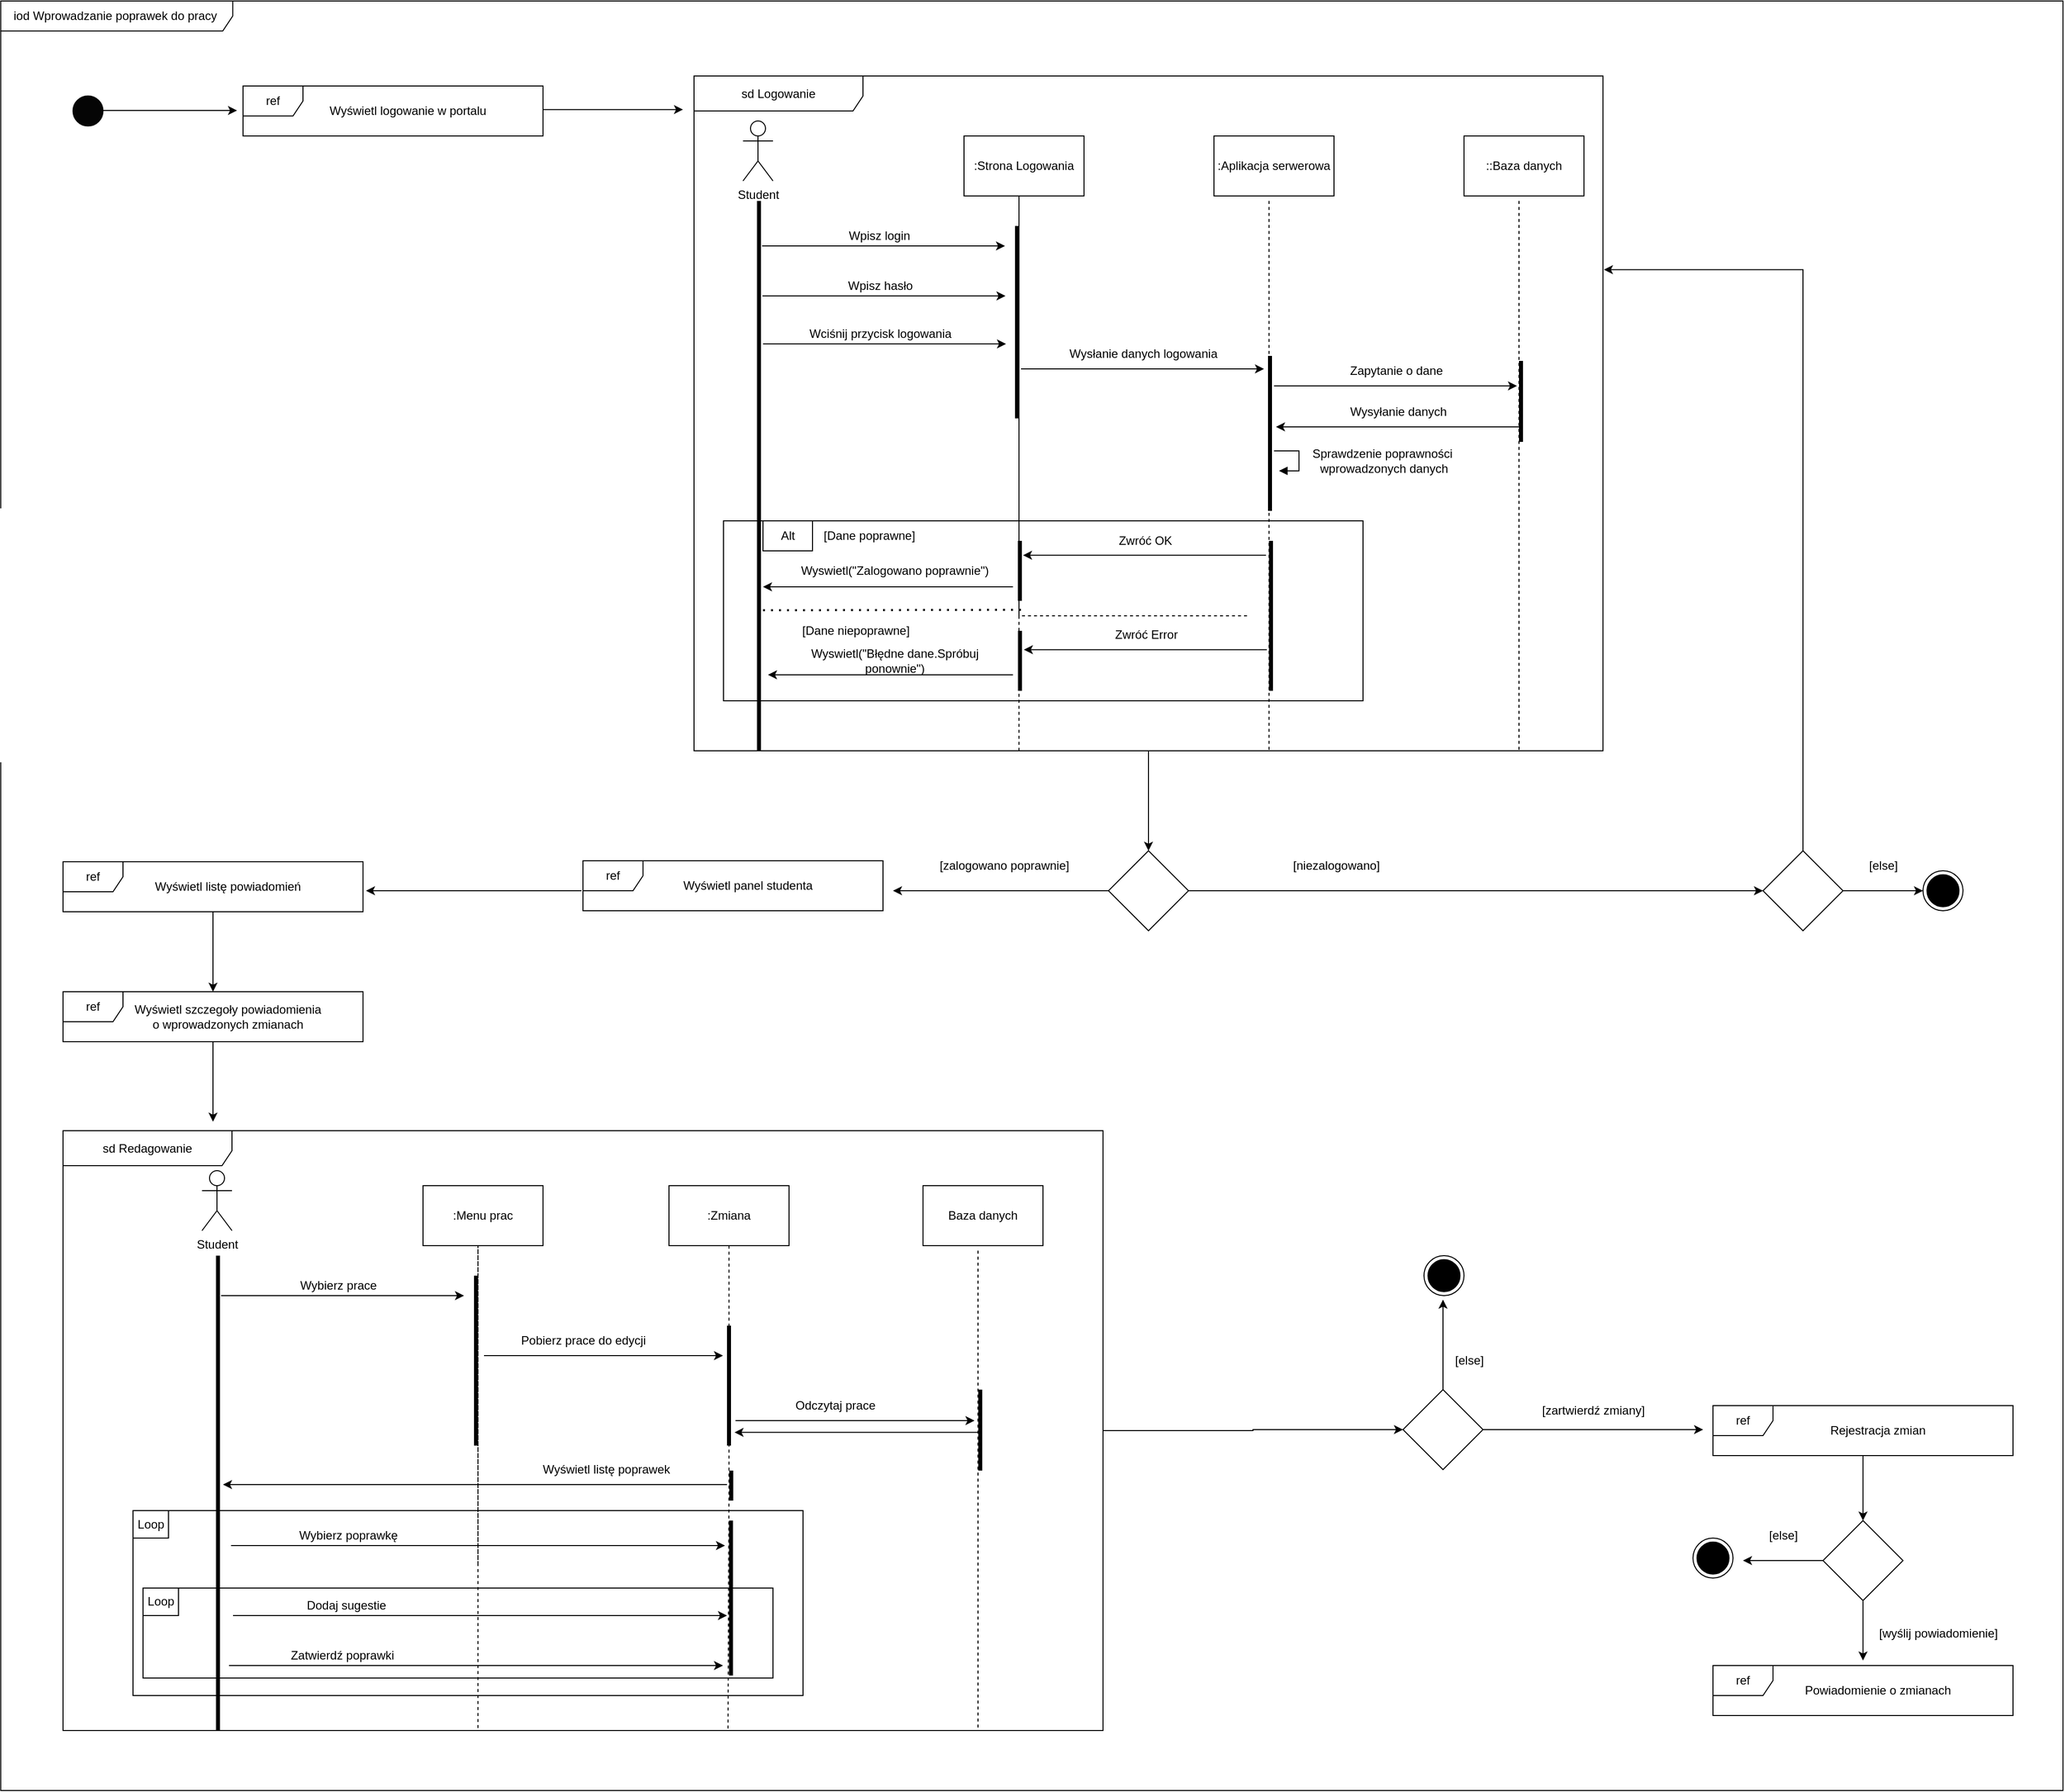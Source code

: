 <mxfile version="14.1.8" type="device"><diagram id="LuXbMqIxZEXE0NkRJSe5" name="Strona-1"><mxGraphModel dx="1024" dy="592" grid="1" gridSize="10" guides="1" tooltips="1" connect="1" arrows="1" fold="1" page="1" pageScale="1" pageWidth="827" pageHeight="1169" math="0" shadow="0"><root><mxCell id="0"/><mxCell id="1" parent="0"/><mxCell id="I01wCm5r6dckftaEASIO-166" value="sd Redagowanie" style="shape=umlFrame;whiteSpace=wrap;html=1;fillColor=none;gradientColor=none;width=169;height=35;" parent="1" vertex="1"><mxGeometry x="90" y="1240" width="1040" height="600" as="geometry"/></mxCell><mxCell id="I01wCm5r6dckftaEASIO-269" value="iod Wprowadzanie poprawek do pracy&amp;nbsp;" style="shape=umlFrame;whiteSpace=wrap;html=1;strokeColor=#000000;gradientColor=none;fillColor=none;width=232;height=30;" parent="1" vertex="1"><mxGeometry x="27.75" y="110" width="2062.25" height="1790" as="geometry"/></mxCell><mxCell id="I01wCm5r6dckftaEASIO-167" value="" style="rounded=0;whiteSpace=wrap;html=1;" parent="1" vertex="1"><mxGeometry x="160" y="1620" width="670" height="185" as="geometry"/></mxCell><mxCell id="I01wCm5r6dckftaEASIO-228" value="" style="rounded=0;whiteSpace=wrap;html=1;" parent="1" vertex="1"><mxGeometry x="170" y="1697.5" width="630" height="90" as="geometry"/></mxCell><mxCell id="I01wCm5r6dckftaEASIO-229" value="Loop" style="rounded=0;whiteSpace=wrap;html=1;" parent="1" vertex="1"><mxGeometry x="170" y="1697.5" width="35.5" height="27.5" as="geometry"/></mxCell><mxCell id="I01wCm5r6dckftaEASIO-132" value="sd Logowanie" style="shape=umlFrame;whiteSpace=wrap;html=1;fillColor=none;gradientColor=none;width=169;height=35;" parent="1" vertex="1"><mxGeometry x="721" y="185" width="909" height="675" as="geometry"/></mxCell><mxCell id="I01wCm5r6dckftaEASIO-6" value="" style="edgeStyle=orthogonalEdgeStyle;rounded=0;orthogonalLoop=1;jettySize=auto;html=1;" parent="1" edge="1"><mxGeometry relative="1" as="geometry"><mxPoint x="124" y="219.5" as="sourcePoint"/><mxPoint x="264" y="219.5" as="targetPoint"/></mxGeometry></mxCell><mxCell id="I01wCm5r6dckftaEASIO-4" value="" style="ellipse;whiteSpace=wrap;html=1;aspect=fixed;fillColor=#050505;" parent="1" vertex="1"><mxGeometry x="100" y="205" width="30" height="30" as="geometry"/></mxCell><mxCell id="I01wCm5r6dckftaEASIO-16" value="" style="rounded=0;whiteSpace=wrap;html=1;" parent="1" vertex="1"><mxGeometry x="750.5" y="630" width="639.5" height="180" as="geometry"/></mxCell><mxCell id="I01wCm5r6dckftaEASIO-18" style="edgeStyle=orthogonalEdgeStyle;rounded=0;orthogonalLoop=1;jettySize=auto;html=1;endArrow=none;endFill=0;strokeWidth=4;" parent="1" edge="1"><mxGeometry relative="1" as="geometry"><mxPoint x="786" y="860" as="targetPoint"/><mxPoint x="786" y="310" as="sourcePoint"/></mxGeometry></mxCell><mxCell id="I01wCm5r6dckftaEASIO-21" value="" style="endArrow=classic;html=1;strokeWidth=1;" parent="1" edge="1"><mxGeometry width="50" height="50" relative="1" as="geometry"><mxPoint x="789" y="355" as="sourcePoint"/><mxPoint x="1032" y="355" as="targetPoint"/></mxGeometry></mxCell><mxCell id="I01wCm5r6dckftaEASIO-22" value="Wpisz login" style="text;html=1;align=center;verticalAlign=middle;resizable=0;points=[];autosize=1;" parent="1" vertex="1"><mxGeometry x="866" y="335" width="80" height="20" as="geometry"/></mxCell><mxCell id="I01wCm5r6dckftaEASIO-26" style="edgeStyle=orthogonalEdgeStyle;rounded=0;orthogonalLoop=1;jettySize=auto;html=1;endArrow=none;endFill=0;dashed=1;strokeWidth=1;" parent="1" source="I01wCm5r6dckftaEASIO-285" edge="1"><mxGeometry relative="1" as="geometry"><mxPoint x="1046" y="860" as="targetPoint"/><mxPoint x="1046" y="623.5" as="sourcePoint"/><Array as="points"><mxPoint x="1046" y="305"/><mxPoint x="1046" y="305"/></Array></mxGeometry></mxCell><mxCell id="I01wCm5r6dckftaEASIO-27" value=":Strona Logowania" style="rounded=0;whiteSpace=wrap;html=1;" parent="1" vertex="1"><mxGeometry x="991" y="245" width="120" height="60" as="geometry"/></mxCell><mxCell id="I01wCm5r6dckftaEASIO-28" style="edgeStyle=orthogonalEdgeStyle;rounded=0;orthogonalLoop=1;jettySize=auto;html=1;endArrow=none;endFill=0;dashed=1;strokeWidth=1;" parent="1" edge="1"><mxGeometry relative="1" as="geometry"><mxPoint x="1296" y="860" as="targetPoint"/><mxPoint x="1296" y="310" as="sourcePoint"/></mxGeometry></mxCell><mxCell id="I01wCm5r6dckftaEASIO-29" style="edgeStyle=orthogonalEdgeStyle;rounded=0;orthogonalLoop=1;jettySize=auto;html=1;endArrow=none;endFill=0;dashed=1;strokeWidth=1;" parent="1" edge="1"><mxGeometry relative="1" as="geometry"><mxPoint x="1546" y="860" as="targetPoint"/><mxPoint x="1546" y="310" as="sourcePoint"/></mxGeometry></mxCell><mxCell id="I01wCm5r6dckftaEASIO-30" value="::Baza danych" style="rounded=0;whiteSpace=wrap;html=1;" parent="1" vertex="1"><mxGeometry x="1491" y="245" width="120" height="60" as="geometry"/></mxCell><mxCell id="I01wCm5r6dckftaEASIO-31" value=":Aplikacja serwerowa" style="rounded=0;whiteSpace=wrap;html=1;" parent="1" vertex="1"><mxGeometry x="1241" y="245" width="120" height="60" as="geometry"/></mxCell><mxCell id="I01wCm5r6dckftaEASIO-38" value="" style="endArrow=classic;html=1;strokeWidth=1;" parent="1" edge="1"><mxGeometry width="50" height="50" relative="1" as="geometry"><mxPoint x="1048.0" y="478" as="sourcePoint"/><mxPoint x="1291" y="478" as="targetPoint"/></mxGeometry></mxCell><mxCell id="I01wCm5r6dckftaEASIO-39" value="Wysłanie danych logowania" style="text;html=1;align=center;verticalAlign=middle;resizable=0;points=[];autosize=1;" parent="1" vertex="1"><mxGeometry x="1090" y="453" width="160" height="20" as="geometry"/></mxCell><mxCell id="I01wCm5r6dckftaEASIO-53" value="" style="endArrow=none;dashed=1;html=1;dashPattern=1 3;strokeWidth=2;" parent="1" edge="1"><mxGeometry width="50" height="50" relative="1" as="geometry"><mxPoint x="790.0" y="719.41" as="sourcePoint"/><mxPoint x="1050" y="719" as="targetPoint"/></mxGeometry></mxCell><mxCell id="I01wCm5r6dckftaEASIO-67" style="edgeStyle=orthogonalEdgeStyle;rounded=0;orthogonalLoop=1;jettySize=auto;html=1;exitX=0.5;exitY=1;exitDx=0;exitDy=0;" parent="1" edge="1"><mxGeometry relative="1" as="geometry"><mxPoint x="1089.5" y="905.57" as="sourcePoint"/><mxPoint x="1089.5" y="905.57" as="targetPoint"/></mxGeometry></mxCell><mxCell id="I01wCm5r6dckftaEASIO-72" value="" style="endArrow=classic;html=1;strokeWidth=1;" parent="1" edge="1"><mxGeometry width="50" height="50" relative="1" as="geometry"><mxPoint x="1040" y="696" as="sourcePoint"/><mxPoint x="790" y="696" as="targetPoint"/></mxGeometry></mxCell><mxCell id="I01wCm5r6dckftaEASIO-76" value="Alt" style="rounded=0;whiteSpace=wrap;html=1;" parent="1" vertex="1"><mxGeometry x="790" y="630" width="49.5" height="30" as="geometry"/></mxCell><mxCell id="I01wCm5r6dckftaEASIO-79" value="" style="line;strokeWidth=4;fillColor=none;align=left;verticalAlign=middle;spacingTop=-1;spacingLeft=3;spacingRight=3;rotatable=0;labelPosition=right;points=[];portConstraint=eastwest;direction=south;" parent="1" vertex="1"><mxGeometry x="1040" y="335" width="8" height="192.5" as="geometry"/></mxCell><mxCell id="I01wCm5r6dckftaEASIO-80" value="" style="line;strokeWidth=4;fillColor=none;align=left;verticalAlign=middle;spacingTop=-1;spacingLeft=3;spacingRight=3;rotatable=0;labelPosition=right;points=[];portConstraint=eastwest;direction=south;" parent="1" vertex="1"><mxGeometry x="1293" y="465" width="8" height="155" as="geometry"/></mxCell><mxCell id="I01wCm5r6dckftaEASIO-81" value="" style="line;strokeWidth=4;fillColor=none;align=left;verticalAlign=middle;spacingTop=-1;spacingLeft=3;spacingRight=3;rotatable=0;labelPosition=right;points=[];portConstraint=eastwest;direction=south;" parent="1" vertex="1"><mxGeometry x="1489.25" y="470" width="117.5" height="81" as="geometry"/></mxCell><mxCell id="I01wCm5r6dckftaEASIO-88" value="" style="line;strokeWidth=4;fillColor=none;align=left;verticalAlign=middle;spacingTop=-1;spacingLeft=3;spacingRight=3;rotatable=0;labelPosition=right;points=[];portConstraint=eastwest;direction=south;" parent="1" vertex="1"><mxGeometry x="1042.87" y="650" width="8" height="60" as="geometry"/></mxCell><mxCell id="I01wCm5r6dckftaEASIO-89" value="" style="line;strokeWidth=4;fillColor=none;align=left;verticalAlign=middle;spacingTop=-1;spacingLeft=3;spacingRight=3;rotatable=0;labelPosition=right;points=[];portConstraint=eastwest;direction=south;" parent="1" vertex="1"><mxGeometry x="1012" y="740" width="70" height="60" as="geometry"/></mxCell><mxCell id="I01wCm5r6dckftaEASIO-106" value="" style="endArrow=classic;html=1;strokeWidth=1;" parent="1" edge="1"><mxGeometry width="50" height="50" relative="1" as="geometry"><mxPoint x="789.5" y="405" as="sourcePoint"/><mxPoint x="1032.5" y="405" as="targetPoint"/></mxGeometry></mxCell><mxCell id="I01wCm5r6dckftaEASIO-107" value="Wpisz hasło" style="text;html=1;align=center;verticalAlign=middle;resizable=0;points=[];autosize=1;" parent="1" vertex="1"><mxGeometry x="866.5" y="385" width="80" height="20" as="geometry"/></mxCell><mxCell id="I01wCm5r6dckftaEASIO-109" value="" style="endArrow=classic;html=1;strokeWidth=1;" parent="1" edge="1"><mxGeometry width="50" height="50" relative="1" as="geometry"><mxPoint x="790" y="453" as="sourcePoint"/><mxPoint x="1033" y="453" as="targetPoint"/></mxGeometry></mxCell><mxCell id="I01wCm5r6dckftaEASIO-110" value="Wciśnij przycisk logowania" style="text;html=1;align=center;verticalAlign=middle;resizable=0;points=[];autosize=1;" parent="1" vertex="1"><mxGeometry x="827" y="433" width="160" height="20" as="geometry"/></mxCell><mxCell id="I01wCm5r6dckftaEASIO-112" value="" style="endArrow=classic;html=1;strokeWidth=1;" parent="1" edge="1"><mxGeometry width="50" height="50" relative="1" as="geometry"><mxPoint x="1301.0" y="495" as="sourcePoint"/><mxPoint x="1544" y="495" as="targetPoint"/></mxGeometry></mxCell><mxCell id="I01wCm5r6dckftaEASIO-113" value="Zapytanie o&amp;nbsp;dane" style="text;html=1;align=center;verticalAlign=middle;resizable=0;points=[];autosize=1;" parent="1" vertex="1"><mxGeometry x="1368" y="470" width="110" height="20" as="geometry"/></mxCell><mxCell id="I01wCm5r6dckftaEASIO-116" value="" style="endArrow=classic;html=1;strokeWidth=1;" parent="1" edge="1"><mxGeometry width="50" height="50" relative="1" as="geometry"><mxPoint x="1546" y="536" as="sourcePoint"/><mxPoint x="1303.0" y="536" as="targetPoint"/></mxGeometry></mxCell><mxCell id="I01wCm5r6dckftaEASIO-117" value="Wysyłanie danych" style="text;html=1;align=center;verticalAlign=middle;resizable=0;points=[];autosize=1;" parent="1" vertex="1"><mxGeometry x="1370" y="511" width="110" height="20" as="geometry"/></mxCell><mxCell id="I01wCm5r6dckftaEASIO-120" value="[Dane poprawne]" style="text;html=1;strokeColor=none;fillColor=none;align=center;verticalAlign=middle;whiteSpace=wrap;rounded=0;" parent="1" vertex="1"><mxGeometry x="847" y="635" width="99" height="20" as="geometry"/></mxCell><mxCell id="I01wCm5r6dckftaEASIO-121" value="[Dane niepoprawne]" style="text;html=1;strokeColor=none;fillColor=none;align=center;verticalAlign=middle;whiteSpace=wrap;rounded=0;" parent="1" vertex="1"><mxGeometry x="816" y="730" width="134" height="20" as="geometry"/></mxCell><mxCell id="I01wCm5r6dckftaEASIO-123" value="" style="endArrow=classic;html=1;strokeWidth=1;" parent="1" edge="1"><mxGeometry width="50" height="50" relative="1" as="geometry"><mxPoint x="1040" y="784" as="sourcePoint"/><mxPoint x="795" y="784.0" as="targetPoint"/></mxGeometry></mxCell><mxCell id="I01wCm5r6dckftaEASIO-125" value="Wyswietl(&quot;Zalogowano poprawnie&quot;)" style="text;html=1;strokeColor=none;fillColor=none;align=center;verticalAlign=middle;whiteSpace=wrap;rounded=0;" parent="1" vertex="1"><mxGeometry x="811.5" y="670" width="220" height="20" as="geometry"/></mxCell><mxCell id="I01wCm5r6dckftaEASIO-126" value="Wyswietl(&quot;Błędne dane.Spróbuj ponownie&quot;)" style="text;html=1;strokeColor=none;fillColor=none;align=center;verticalAlign=middle;whiteSpace=wrap;rounded=0;" parent="1" vertex="1"><mxGeometry x="811.5" y="760" width="220" height="20" as="geometry"/></mxCell><mxCell id="I01wCm5r6dckftaEASIO-127" value="Student" style="shape=umlActor;verticalLabelPosition=bottom;verticalAlign=top;html=1;gradientColor=none;fillColor=none;" parent="1" vertex="1"><mxGeometry x="770" y="230" width="30" height="60" as="geometry"/></mxCell><mxCell id="I01wCm5r6dckftaEASIO-129" value="ref" style="shape=umlFrame;whiteSpace=wrap;html=1;fillColor=none;gradientColor=none;" parent="1" vertex="1"><mxGeometry x="270" y="195" width="300" height="50" as="geometry"/></mxCell><mxCell id="I01wCm5r6dckftaEASIO-130" value="Wyświetl logowanie w portalu" style="text;html=1;strokeColor=none;fillColor=none;align=center;verticalAlign=middle;whiteSpace=wrap;rounded=0;" parent="1" vertex="1"><mxGeometry x="340" y="210" width="190" height="20" as="geometry"/></mxCell><mxCell id="I01wCm5r6dckftaEASIO-131" value="" style="edgeStyle=orthogonalEdgeStyle;rounded=0;orthogonalLoop=1;jettySize=auto;html=1;" parent="1" edge="1"><mxGeometry relative="1" as="geometry"><mxPoint x="570" y="218.57" as="sourcePoint"/><mxPoint x="710" y="218.57" as="targetPoint"/></mxGeometry></mxCell><mxCell id="I01wCm5r6dckftaEASIO-134" value="" style="edgeStyle=orthogonalEdgeStyle;rounded=0;orthogonalLoop=1;jettySize=auto;html=1;" parent="1" source="I01wCm5r6dckftaEASIO-132" target="I01wCm5r6dckftaEASIO-133" edge="1"><mxGeometry relative="1" as="geometry"/></mxCell><mxCell id="I01wCm5r6dckftaEASIO-136" value="" style="edgeStyle=orthogonalEdgeStyle;rounded=0;orthogonalLoop=1;jettySize=auto;html=1;" parent="1" source="I01wCm5r6dckftaEASIO-133" edge="1"><mxGeometry relative="1" as="geometry"><mxPoint x="920" y="1000" as="targetPoint"/></mxGeometry></mxCell><mxCell id="I01wCm5r6dckftaEASIO-142" value="" style="edgeStyle=orthogonalEdgeStyle;rounded=0;orthogonalLoop=1;jettySize=auto;html=1;" parent="1" source="I01wCm5r6dckftaEASIO-133" target="I01wCm5r6dckftaEASIO-141" edge="1"><mxGeometry relative="1" as="geometry"/></mxCell><mxCell id="I01wCm5r6dckftaEASIO-133" value="" style="rhombus;whiteSpace=wrap;html=1;fillColor=none;" parent="1" vertex="1"><mxGeometry x="1135.5" y="960" width="80" height="80" as="geometry"/></mxCell><mxCell id="I01wCm5r6dckftaEASIO-139" value="[zalogowano poprawnie]" style="text;html=1;align=center;verticalAlign=middle;resizable=0;points=[];autosize=1;" parent="1" vertex="1"><mxGeometry x="956" y="965" width="150" height="20" as="geometry"/></mxCell><mxCell id="I01wCm5r6dckftaEASIO-145" style="edgeStyle=orthogonalEdgeStyle;rounded=0;orthogonalLoop=1;jettySize=auto;html=1;entryX=1.001;entryY=0.287;entryDx=0;entryDy=0;entryPerimeter=0;" parent="1" source="I01wCm5r6dckftaEASIO-141" target="I01wCm5r6dckftaEASIO-132" edge="1"><mxGeometry relative="1" as="geometry"><Array as="points"><mxPoint x="1830" y="379"/></Array></mxGeometry></mxCell><mxCell id="I01wCm5r6dckftaEASIO-147" value="" style="edgeStyle=orthogonalEdgeStyle;rounded=0;orthogonalLoop=1;jettySize=auto;html=1;" parent="1" source="I01wCm5r6dckftaEASIO-141" edge="1"><mxGeometry relative="1" as="geometry"><mxPoint x="1950" y="1000" as="targetPoint"/></mxGeometry></mxCell><mxCell id="I01wCm5r6dckftaEASIO-141" value="" style="rhombus;whiteSpace=wrap;html=1;fillColor=none;" parent="1" vertex="1"><mxGeometry x="1790" y="960" width="80" height="80" as="geometry"/></mxCell><mxCell id="I01wCm5r6dckftaEASIO-143" value="[niezalogowano]" style="text;html=1;align=center;verticalAlign=middle;resizable=0;points=[];autosize=1;" parent="1" vertex="1"><mxGeometry x="1313" y="965" width="100" height="20" as="geometry"/></mxCell><mxCell id="I01wCm5r6dckftaEASIO-148" value="" style="ellipse;html=1;shape=endState;fillColor=#000000;" parent="1" vertex="1"><mxGeometry x="1950" y="980" width="40" height="40" as="geometry"/></mxCell><mxCell id="I01wCm5r6dckftaEASIO-149" value="[else]" style="text;html=1;align=center;verticalAlign=middle;resizable=0;points=[];autosize=1;" parent="1" vertex="1"><mxGeometry x="1890" y="965" width="40" height="20" as="geometry"/></mxCell><mxCell id="I01wCm5r6dckftaEASIO-151" value="ref" style="shape=umlFrame;whiteSpace=wrap;html=1;fillColor=none;gradientColor=none;" parent="1" vertex="1"><mxGeometry x="610" y="970" width="300" height="50" as="geometry"/></mxCell><mxCell id="I01wCm5r6dckftaEASIO-152" value="Wyświetl panel studenta" style="text;html=1;strokeColor=none;fillColor=none;align=center;verticalAlign=middle;whiteSpace=wrap;rounded=0;" parent="1" vertex="1"><mxGeometry x="680" y="985" width="190" height="20" as="geometry"/></mxCell><mxCell id="I01wCm5r6dckftaEASIO-159" value="" style="edgeStyle=orthogonalEdgeStyle;rounded=0;orthogonalLoop=1;jettySize=auto;html=1;" parent="1" source="I01wCm5r6dckftaEASIO-153" target="I01wCm5r6dckftaEASIO-158" edge="1"><mxGeometry relative="1" as="geometry"/></mxCell><mxCell id="I01wCm5r6dckftaEASIO-153" value="ref" style="shape=umlFrame;whiteSpace=wrap;html=1;fillColor=none;gradientColor=none;" parent="1" vertex="1"><mxGeometry x="90" y="971" width="300" height="50" as="geometry"/></mxCell><mxCell id="I01wCm5r6dckftaEASIO-154" value="Wyświetl listę powiadomień" style="text;html=1;strokeColor=none;fillColor=none;align=center;verticalAlign=middle;whiteSpace=wrap;rounded=0;" parent="1" vertex="1"><mxGeometry x="160" y="986" width="190" height="20" as="geometry"/></mxCell><mxCell id="I01wCm5r6dckftaEASIO-155" value="" style="edgeStyle=orthogonalEdgeStyle;rounded=0;orthogonalLoop=1;jettySize=auto;html=1;" parent="1" edge="1"><mxGeometry relative="1" as="geometry"><mxPoint x="608.5" y="1000" as="sourcePoint"/><mxPoint x="393" y="1000" as="targetPoint"/></mxGeometry></mxCell><mxCell id="I01wCm5r6dckftaEASIO-164" value="" style="edgeStyle=orthogonalEdgeStyle;rounded=0;orthogonalLoop=1;jettySize=auto;html=1;" parent="1" source="I01wCm5r6dckftaEASIO-158" edge="1"><mxGeometry relative="1" as="geometry"><mxPoint x="240" y="1231" as="targetPoint"/></mxGeometry></mxCell><mxCell id="I01wCm5r6dckftaEASIO-158" value="ref" style="shape=umlFrame;whiteSpace=wrap;html=1;fillColor=none;gradientColor=none;" parent="1" vertex="1"><mxGeometry x="90" y="1101" width="300" height="50" as="geometry"/></mxCell><mxCell id="I01wCm5r6dckftaEASIO-160" value="Wyświetl szczegoły powiadomienia o wprowadzonych zmianach" style="text;html=1;strokeColor=none;fillColor=none;align=center;verticalAlign=middle;whiteSpace=wrap;rounded=0;" parent="1" vertex="1"><mxGeometry x="160" y="1116" width="190" height="20" as="geometry"/></mxCell><mxCell id="I01wCm5r6dckftaEASIO-239" value="" style="edgeStyle=orthogonalEdgeStyle;rounded=0;orthogonalLoop=1;jettySize=auto;html=1;" parent="1" source="I01wCm5r6dckftaEASIO-166" target="I01wCm5r6dckftaEASIO-238" edge="1"><mxGeometry relative="1" as="geometry"/></mxCell><mxCell id="I01wCm5r6dckftaEASIO-168" style="edgeStyle=orthogonalEdgeStyle;rounded=0;orthogonalLoop=1;jettySize=auto;html=1;endArrow=none;endFill=0;strokeWidth=4;" parent="1" edge="1"><mxGeometry relative="1" as="geometry"><mxPoint x="245.0" y="1840" as="targetPoint"/><mxPoint x="245.0" y="1365" as="sourcePoint"/></mxGeometry></mxCell><mxCell id="I01wCm5r6dckftaEASIO-169" value="" style="endArrow=classic;html=1;strokeWidth=1;" parent="1" edge="1"><mxGeometry width="50" height="50" relative="1" as="geometry"><mxPoint x="248.0" y="1405" as="sourcePoint"/><mxPoint x="491" y="1405" as="targetPoint"/></mxGeometry></mxCell><mxCell id="I01wCm5r6dckftaEASIO-170" value="Wybierz prace" style="text;html=1;align=center;verticalAlign=middle;resizable=0;points=[];autosize=1;" parent="1" vertex="1"><mxGeometry x="320" y="1385" width="90" height="20" as="geometry"/></mxCell><mxCell id="I01wCm5r6dckftaEASIO-171" style="edgeStyle=orthogonalEdgeStyle;rounded=0;orthogonalLoop=1;jettySize=auto;html=1;endArrow=none;endFill=0;dashed=1;strokeWidth=1;" parent="1" edge="1"><mxGeometry relative="1" as="geometry"><mxPoint x="505.0" y="1840" as="targetPoint"/><mxPoint x="505.0" y="1673.5" as="sourcePoint"/><Array as="points"><mxPoint x="505" y="1355"/><mxPoint x="505" y="1355"/></Array></mxGeometry></mxCell><mxCell id="I01wCm5r6dckftaEASIO-172" value=":Menu prac" style="rounded=0;whiteSpace=wrap;html=1;" parent="1" vertex="1"><mxGeometry x="450" y="1295" width="120" height="60" as="geometry"/></mxCell><mxCell id="I01wCm5r6dckftaEASIO-173" style="edgeStyle=orthogonalEdgeStyle;rounded=0;orthogonalLoop=1;jettySize=auto;html=1;endArrow=none;endFill=0;dashed=1;strokeWidth=1;" parent="1" source="I01wCm5r6dckftaEASIO-176" edge="1"><mxGeometry relative="1" as="geometry"><mxPoint x="755" y="1840" as="targetPoint"/><mxPoint x="755" y="1360" as="sourcePoint"/></mxGeometry></mxCell><mxCell id="I01wCm5r6dckftaEASIO-174" style="edgeStyle=orthogonalEdgeStyle;rounded=0;orthogonalLoop=1;jettySize=auto;html=1;endArrow=none;endFill=0;dashed=1;strokeWidth=1;" parent="1" edge="1"><mxGeometry relative="1" as="geometry"><mxPoint x="1005" y="1840" as="targetPoint"/><mxPoint x="1005" y="1360" as="sourcePoint"/></mxGeometry></mxCell><mxCell id="I01wCm5r6dckftaEASIO-175" value="Baza danych" style="rounded=0;whiteSpace=wrap;html=1;" parent="1" vertex="1"><mxGeometry x="950" y="1295" width="120" height="60" as="geometry"/></mxCell><mxCell id="I01wCm5r6dckftaEASIO-176" value=":Zmiana" style="rounded=0;whiteSpace=wrap;html=1;" parent="1" vertex="1"><mxGeometry x="696" y="1295" width="120" height="60" as="geometry"/></mxCell><mxCell id="I01wCm5r6dckftaEASIO-177" value="" style="endArrow=classic;html=1;strokeWidth=1;" parent="1" edge="1"><mxGeometry width="50" height="50" relative="1" as="geometry"><mxPoint x="511" y="1465" as="sourcePoint"/><mxPoint x="750" y="1465" as="targetPoint"/></mxGeometry></mxCell><mxCell id="I01wCm5r6dckftaEASIO-178" value="Pobierz prace do edycji" style="text;html=1;align=center;verticalAlign=middle;resizable=0;points=[];autosize=1;" parent="1" vertex="1"><mxGeometry x="540" y="1440" width="140" height="20" as="geometry"/></mxCell><mxCell id="I01wCm5r6dckftaEASIO-182" value="" style="line;strokeWidth=4;fillColor=none;align=left;verticalAlign=middle;spacingTop=-1;spacingLeft=3;spacingRight=3;rotatable=0;labelPosition=right;points=[];portConstraint=eastwest;direction=south;" parent="1" vertex="1"><mxGeometry x="499" y="1385" width="8" height="170" as="geometry"/></mxCell><mxCell id="I01wCm5r6dckftaEASIO-183" value="" style="line;strokeWidth=4;fillColor=none;align=left;verticalAlign=middle;spacingTop=-1;spacingLeft=3;spacingRight=3;rotatable=0;labelPosition=right;points=[];portConstraint=eastwest;direction=south;" parent="1" vertex="1"><mxGeometry x="752" y="1435" width="8" height="120" as="geometry"/></mxCell><mxCell id="I01wCm5r6dckftaEASIO-193" value="" style="endArrow=classic;html=1;strokeWidth=1;" parent="1" edge="1"><mxGeometry width="50" height="50" relative="1" as="geometry"><mxPoint x="1004.5" y="1541.79" as="sourcePoint"/><mxPoint x="761.5" y="1541.79" as="targetPoint"/></mxGeometry></mxCell><mxCell id="I01wCm5r6dckftaEASIO-200" value="Student" style="shape=umlActor;verticalLabelPosition=bottom;verticalAlign=top;html=1;gradientColor=none;fillColor=none;" parent="1" vertex="1"><mxGeometry x="229" y="1280" width="30" height="60" as="geometry"/></mxCell><mxCell id="I01wCm5r6dckftaEASIO-206" value="" style="line;strokeWidth=4;fillColor=none;align=left;verticalAlign=middle;spacingTop=-1;spacingLeft=3;spacingRight=3;rotatable=0;labelPosition=right;points=[];portConstraint=eastwest;direction=south;" parent="1" vertex="1"><mxGeometry x="948.5" y="1499" width="117.5" height="81" as="geometry"/></mxCell><mxCell id="I01wCm5r6dckftaEASIO-211" value="" style="endArrow=classic;html=1;strokeWidth=1;" parent="1" edge="1"><mxGeometry width="50" height="50" relative="1" as="geometry"><mxPoint x="754" y="1594" as="sourcePoint"/><mxPoint x="250" y="1594" as="targetPoint"/></mxGeometry></mxCell><mxCell id="I01wCm5r6dckftaEASIO-212" value="Wyświetl listę poprawek" style="text;html=1;align=center;verticalAlign=middle;resizable=0;points=[];autosize=1;" parent="1" vertex="1"><mxGeometry x="563" y="1569" width="140" height="20" as="geometry"/></mxCell><mxCell id="I01wCm5r6dckftaEASIO-213" value="" style="endArrow=classic;html=1;strokeWidth=1;" parent="1" edge="1"><mxGeometry width="50" height="50" relative="1" as="geometry"><mxPoint x="762.5" y="1530" as="sourcePoint"/><mxPoint x="1001.5" y="1530" as="targetPoint"/></mxGeometry></mxCell><mxCell id="I01wCm5r6dckftaEASIO-214" value="Odczytaj prace" style="text;html=1;align=center;verticalAlign=middle;resizable=0;points=[];autosize=1;" parent="1" vertex="1"><mxGeometry x="811.5" y="1505" width="100" height="20" as="geometry"/></mxCell><mxCell id="I01wCm5r6dckftaEASIO-215" value="" style="line;strokeWidth=4;fillColor=none;align=left;verticalAlign=middle;spacingTop=-1;spacingLeft=3;spacingRight=3;rotatable=0;labelPosition=right;points=[];portConstraint=eastwest;direction=south;" parent="1" vertex="1"><mxGeometry x="754" y="1630" width="8" height="155" as="geometry"/></mxCell><mxCell id="I01wCm5r6dckftaEASIO-220" value="" style="endArrow=classic;html=1;strokeWidth=1;" parent="1" edge="1"><mxGeometry width="50" height="50" relative="1" as="geometry"><mxPoint x="258.0" y="1655" as="sourcePoint"/><mxPoint x="752" y="1655" as="targetPoint"/></mxGeometry></mxCell><mxCell id="I01wCm5r6dckftaEASIO-221" value="Wybierz poprawkę" style="text;html=1;align=center;verticalAlign=middle;resizable=0;points=[];autosize=1;" parent="1" vertex="1"><mxGeometry x="320" y="1635" width="110" height="20" as="geometry"/></mxCell><mxCell id="I01wCm5r6dckftaEASIO-222" value="" style="endArrow=classic;html=1;strokeWidth=1;" parent="1" edge="1"><mxGeometry width="50" height="50" relative="1" as="geometry"><mxPoint x="260.0" y="1725" as="sourcePoint"/><mxPoint x="754" y="1725" as="targetPoint"/></mxGeometry></mxCell><mxCell id="I01wCm5r6dckftaEASIO-223" value="Dodaj sugestie" style="text;html=1;align=center;verticalAlign=middle;resizable=0;points=[];autosize=1;" parent="1" vertex="1"><mxGeometry x="328" y="1705" width="90" height="20" as="geometry"/></mxCell><mxCell id="I01wCm5r6dckftaEASIO-226" value="" style="endArrow=classic;html=1;strokeWidth=1;" parent="1" edge="1"><mxGeometry width="50" height="50" relative="1" as="geometry"><mxPoint x="256.0" y="1775" as="sourcePoint"/><mxPoint x="750" y="1775" as="targetPoint"/></mxGeometry></mxCell><mxCell id="I01wCm5r6dckftaEASIO-227" value="Zatwierdź poprawki" style="text;html=1;align=center;verticalAlign=middle;resizable=0;points=[];autosize=1;" parent="1" vertex="1"><mxGeometry x="309" y="1755" width="120" height="20" as="geometry"/></mxCell><mxCell id="I01wCm5r6dckftaEASIO-230" value="Loop" style="rounded=0;whiteSpace=wrap;html=1;" parent="1" vertex="1"><mxGeometry x="160" y="1620" width="35.5" height="27.5" as="geometry"/></mxCell><mxCell id="I01wCm5r6dckftaEASIO-245" value="" style="edgeStyle=orthogonalEdgeStyle;rounded=0;orthogonalLoop=1;jettySize=auto;html=1;" parent="1" source="I01wCm5r6dckftaEASIO-238" edge="1"><mxGeometry relative="1" as="geometry"><mxPoint x="1470" y="1409" as="targetPoint"/></mxGeometry></mxCell><mxCell id="I01wCm5r6dckftaEASIO-249" value="" style="edgeStyle=orthogonalEdgeStyle;rounded=0;orthogonalLoop=1;jettySize=auto;html=1;entryX=-0.033;entryY=0.48;entryDx=0;entryDy=0;entryPerimeter=0;" parent="1" source="I01wCm5r6dckftaEASIO-238" target="I01wCm5r6dckftaEASIO-246" edge="1"><mxGeometry relative="1" as="geometry"><mxPoint x="1570" y="1539" as="targetPoint"/></mxGeometry></mxCell><mxCell id="I01wCm5r6dckftaEASIO-238" value="" style="rhombus;whiteSpace=wrap;html=1;fillColor=none;" parent="1" vertex="1"><mxGeometry x="1430" y="1499" width="80" height="80" as="geometry"/></mxCell><mxCell id="I01wCm5r6dckftaEASIO-257" value="" style="edgeStyle=orthogonalEdgeStyle;rounded=0;orthogonalLoop=1;jettySize=auto;html=1;" parent="1" source="I01wCm5r6dckftaEASIO-246" target="I01wCm5r6dckftaEASIO-256" edge="1"><mxGeometry relative="1" as="geometry"/></mxCell><mxCell id="I01wCm5r6dckftaEASIO-246" value="ref" style="shape=umlFrame;whiteSpace=wrap;html=1;fillColor=none;gradientColor=none;" parent="1" vertex="1"><mxGeometry x="1740" y="1515" width="300" height="50" as="geometry"/></mxCell><mxCell id="I01wCm5r6dckftaEASIO-247" value="Rejestracja zmian" style="text;html=1;strokeColor=none;fillColor=none;align=center;verticalAlign=middle;whiteSpace=wrap;rounded=0;" parent="1" vertex="1"><mxGeometry x="1810" y="1530" width="190" height="20" as="geometry"/></mxCell><mxCell id="I01wCm5r6dckftaEASIO-250" value="[zartwierdź zmiany]" style="text;html=1;align=center;verticalAlign=middle;resizable=0;points=[];autosize=1;" parent="1" vertex="1"><mxGeometry x="1560" y="1510" width="120" height="20" as="geometry"/></mxCell><mxCell id="I01wCm5r6dckftaEASIO-252" value="[else]" style="text;html=1;align=center;verticalAlign=middle;resizable=0;points=[];autosize=1;direction=west;" parent="1" vertex="1"><mxGeometry x="1476" y="1460" width="40" height="20" as="geometry"/></mxCell><mxCell id="I01wCm5r6dckftaEASIO-253" value="" style="ellipse;html=1;shape=endState;fillColor=#000000;" parent="1" vertex="1"><mxGeometry x="1451" y="1365" width="40" height="40" as="geometry"/></mxCell><mxCell id="I01wCm5r6dckftaEASIO-259" value="" style="edgeStyle=orthogonalEdgeStyle;rounded=0;orthogonalLoop=1;jettySize=auto;html=1;" parent="1" source="I01wCm5r6dckftaEASIO-256" edge="1"><mxGeometry relative="1" as="geometry"><mxPoint x="1770" y="1670" as="targetPoint"/></mxGeometry></mxCell><mxCell id="I01wCm5r6dckftaEASIO-267" style="edgeStyle=orthogonalEdgeStyle;rounded=0;orthogonalLoop=1;jettySize=auto;html=1;" parent="1" source="I01wCm5r6dckftaEASIO-256" edge="1"><mxGeometry relative="1" as="geometry"><mxPoint x="1890" y="1770" as="targetPoint"/></mxGeometry></mxCell><mxCell id="I01wCm5r6dckftaEASIO-256" value="" style="rhombus;whiteSpace=wrap;html=1;fillColor=none;" parent="1" vertex="1"><mxGeometry x="1850" y="1630" width="80" height="80" as="geometry"/></mxCell><mxCell id="I01wCm5r6dckftaEASIO-260" value="[else]" style="text;html=1;align=center;verticalAlign=middle;resizable=0;points=[];autosize=1;direction=west;" parent="1" vertex="1"><mxGeometry x="1790" y="1635" width="40" height="20" as="geometry"/></mxCell><mxCell id="I01wCm5r6dckftaEASIO-261" value="" style="ellipse;html=1;shape=endState;fillColor=#000000;" parent="1" vertex="1"><mxGeometry x="1720" y="1647.5" width="40" height="40" as="geometry"/></mxCell><mxCell id="I01wCm5r6dckftaEASIO-262" value="ref" style="shape=umlFrame;whiteSpace=wrap;html=1;fillColor=none;gradientColor=none;" parent="1" vertex="1"><mxGeometry x="1740" y="1775" width="300" height="50" as="geometry"/></mxCell><mxCell id="I01wCm5r6dckftaEASIO-263" value="Powiadomienie o zmianach" style="text;html=1;strokeColor=none;fillColor=none;align=center;verticalAlign=middle;whiteSpace=wrap;rounded=0;" parent="1" vertex="1"><mxGeometry x="1810" y="1790" width="190" height="20" as="geometry"/></mxCell><mxCell id="I01wCm5r6dckftaEASIO-268" value="[wyślij powiadomienie]" style="text;html=1;align=center;verticalAlign=middle;resizable=0;points=[];autosize=1;" parent="1" vertex="1"><mxGeometry x="1900" y="1732.5" width="130" height="20" as="geometry"/></mxCell><mxCell id="I01wCm5r6dckftaEASIO-270" value="Sprawdzenie poprawności&lt;br&gt;&amp;nbsp;wprowadzonych danych" style="text;html=1;align=center;verticalAlign=middle;resizable=0;points=[];autosize=1;" parent="1" vertex="1"><mxGeometry x="1329.25" y="555" width="160" height="30" as="geometry"/></mxCell><mxCell id="I01wCm5r6dckftaEASIO-279" value="" style="edgeStyle=orthogonalEdgeStyle;html=1;align=left;spacingLeft=2;endArrow=block;rounded=0;entryX=1;entryY=0;" parent="1" edge="1"><mxGeometry relative="1" as="geometry"><mxPoint x="1301" y="560" as="sourcePoint"/><Array as="points"><mxPoint x="1326" y="560"/></Array><mxPoint x="1306" y="580.0" as="targetPoint"/></mxGeometry></mxCell><mxCell id="I01wCm5r6dckftaEASIO-282" value="" style="endArrow=classic;html=1;strokeWidth=1;" parent="1" edge="1"><mxGeometry width="50" height="50" relative="1" as="geometry"><mxPoint x="1293" y="664.41" as="sourcePoint"/><mxPoint x="1050.0" y="664.41" as="targetPoint"/></mxGeometry></mxCell><mxCell id="I01wCm5r6dckftaEASIO-285" value="" style="line;strokeWidth=4;fillColor=none;align=left;verticalAlign=middle;spacingTop=-1;spacingLeft=3;spacingRight=3;rotatable=0;labelPosition=right;points=[];portConstraint=eastwest;direction=south;" parent="1" vertex="1"><mxGeometry x="1274" y="650" width="48" height="150" as="geometry"/></mxCell><mxCell id="I01wCm5r6dckftaEASIO-287" value="Zwróć OK" style="text;html=1;align=center;verticalAlign=middle;resizable=0;points=[];autosize=1;" parent="1" vertex="1"><mxGeometry x="1137.13" y="640" width="70" height="20" as="geometry"/></mxCell><mxCell id="I01wCm5r6dckftaEASIO-288" value="" style="endArrow=classic;html=1;strokeWidth=1;" parent="1" edge="1"><mxGeometry width="50" height="50" relative="1" as="geometry"><mxPoint x="1293.87" y="758.82" as="sourcePoint"/><mxPoint x="1050.87" y="758.82" as="targetPoint"/></mxGeometry></mxCell><mxCell id="I01wCm5r6dckftaEASIO-289" value="Zwróć Error" style="text;html=1;align=center;verticalAlign=middle;resizable=0;points=[];autosize=1;" parent="1" vertex="1"><mxGeometry x="1133" y="734.41" width="80" height="20" as="geometry"/></mxCell><mxCell id="NIfI7VHMla7BIJw68DO6-1" value="" style="line;strokeWidth=4;fillColor=none;align=left;verticalAlign=middle;spacingTop=-1;spacingLeft=3;spacingRight=3;rotatable=0;labelPosition=right;points=[];portConstraint=eastwest;direction=south;" parent="1" vertex="1"><mxGeometry x="699.5" y="1580" width="117.5" height="30" as="geometry"/></mxCell></root></mxGraphModel></diagram></mxfile>